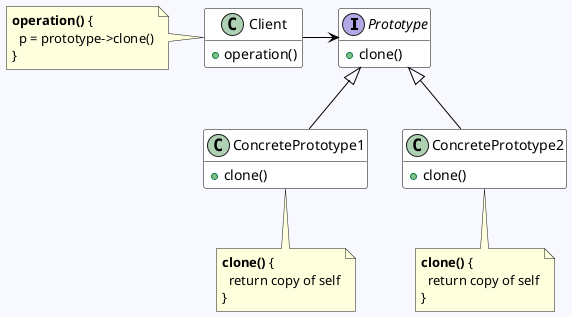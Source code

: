 @startuml
hide empty attributes
hide empty members
skinparam backgroundcolor GhostWhite
skinparam class {
 ArrowColor Black
 BackgroundColor White
 BorderColor Black
}

interface Prototype {
 +clone()
}

class Client {
 +operation()
}
note left
<b>operation()</b> {
  p = prototype->clone()
}
end note

together {
  class ConcretePrototype2 {
   +clone()
  }
  note bottom
  <b>clone()</b> {
    return copy of self
  }
  end note

  class ConcretePrototype1 {
   +clone()
  }
  note bottom
  <b>clone()</b> {
    return copy of self
  }
  end note
}

Client -right-> Prototype
Prototype <|-- ConcretePrototype1
Prototype <|-- ConcretePrototype2
@enduml
